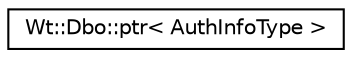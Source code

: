 digraph "Graphical Class Hierarchy"
{
 // LATEX_PDF_SIZE
  edge [fontname="Helvetica",fontsize="10",labelfontname="Helvetica",labelfontsize="10"];
  node [fontname="Helvetica",fontsize="10",shape=record];
  rankdir="LR";
  Node0 [label="Wt::Dbo::ptr\< AuthInfoType \>",height=0.2,width=0.4,color="black", fillcolor="white", style="filled",URL="$classWt_1_1Dbo_1_1ptr.html",tooltip=" "];
}
